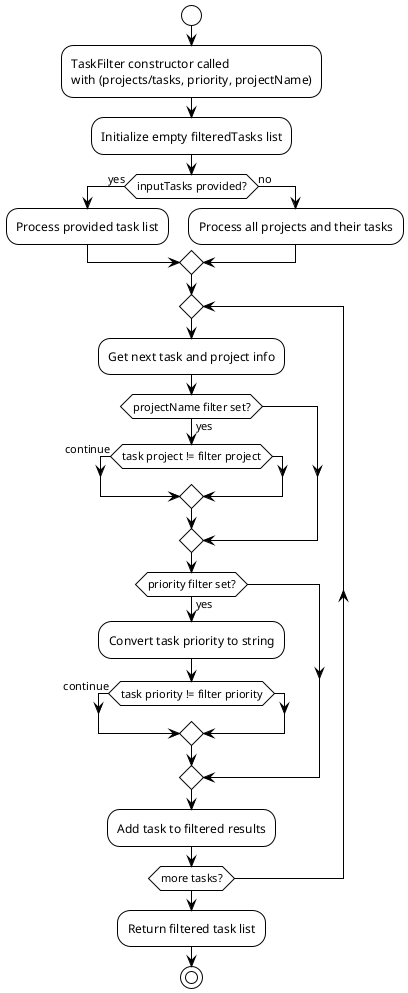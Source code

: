 @startuml Task Filtering Algorithm
!theme plain

start
:TaskFilter constructor called
with (projects/tasks, priority, projectName);

:Initialize empty filteredTasks list;

if (inputTasks provided?) then (yes)
    :Process provided task list;
else (no)
    :Process all projects and their tasks;
endif

repeat
    :Get next task and project info;

    if (projectName filter set?) then (yes)
        if (task project != filter project) then (continue)
        endif
    endif

    if (priority filter set?) then (yes)
        :Convert task priority to string;
        if (task priority != filter priority) then (continue)
        endif
    endif

    :Add task to filtered results;
repeat while (more tasks?)

:Return filtered task list;
stop
@enduml